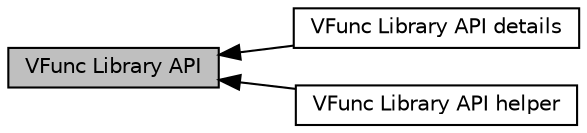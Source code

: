 digraph "VFunc Library API"
{
  bgcolor="transparent";
  edge [fontname="Helvetica",fontsize="10",labelfontname="Helvetica",labelfontsize="10"];
  node [fontname="Helvetica",fontsize="10",shape=box];
  rankdir=LR;
  Node1 [label="VFunc Library API",height=0.2,width=0.4,color="black", fillcolor="grey75", style="filled", fontcolor="black",tooltip="VFunc Library API, in file vfunc.h."];
  Node2 [label="VFunc Library API details",height=0.2,width=0.4,color="black",URL="$d7/d6d/group__vfunc-api-details.html",tooltip="VFunc API details, in file vfunc.h."];
  Node3 [label="VFunc Library API helper",height=0.2,width=0.4,color="black",URL="$d4/d71/group__vfunc-helper.html",tooltip="VFunc Helper, in file vfunc.h."];
  Node1->Node2 [shape=plaintext, dir="back", style="solid"];
  Node1->Node3 [shape=plaintext, dir="back", style="solid"];
}
